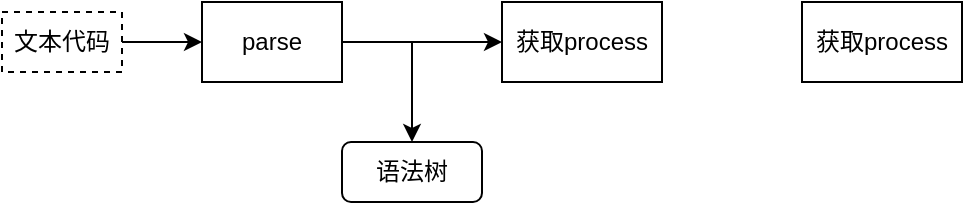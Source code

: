 <mxfile>
    <diagram id="yCWZpwD8q2c5lO05quML" name="Page-1">
        <mxGraphModel dx="781" dy="575" grid="1" gridSize="10" guides="1" tooltips="1" connect="1" arrows="1" fold="1" page="1" pageScale="1" pageWidth="1169" pageHeight="827" math="0" shadow="0">
            <root>
                <mxCell id="0"/>
                <mxCell id="1" parent="0"/>
                <mxCell id="7" value="" style="edgeStyle=none;html=1;" edge="1" parent="1" source="2" target="6">
                    <mxGeometry relative="1" as="geometry"/>
                </mxCell>
                <mxCell id="8" style="edgeStyle=orthogonalEdgeStyle;html=1;exitX=1;exitY=0.5;exitDx=0;exitDy=0;entryX=0.5;entryY=0;entryDx=0;entryDy=0;rounded=0;" edge="1" parent="1" source="2" target="5">
                    <mxGeometry relative="1" as="geometry"/>
                </mxCell>
                <mxCell id="2" value="parse" style="rounded=0;whiteSpace=wrap;html=1;fillColor=none;strokeColor=default;" vertex="1" parent="1">
                    <mxGeometry x="250" y="220" width="70" height="40" as="geometry"/>
                </mxCell>
                <mxCell id="4" value="" style="edgeStyle=none;html=1;" edge="1" parent="1" source="3" target="2">
                    <mxGeometry relative="1" as="geometry"/>
                </mxCell>
                <mxCell id="3" value="文本代码" style="text;html=1;strokeColor=default;fillColor=none;align=center;verticalAlign=middle;whiteSpace=wrap;rounded=0;dashed=1;" vertex="1" parent="1">
                    <mxGeometry x="150" y="225" width="60" height="30" as="geometry"/>
                </mxCell>
                <mxCell id="5" value="语法树" style="rounded=1;whiteSpace=wrap;html=1;strokeColor=default;fillColor=none;" vertex="1" parent="1">
                    <mxGeometry x="320" y="290" width="70" height="30" as="geometry"/>
                </mxCell>
                <mxCell id="6" value="获取process" style="rounded=0;whiteSpace=wrap;html=1;fillColor=none;strokeColor=default;" vertex="1" parent="1">
                    <mxGeometry x="400" y="220" width="80" height="40" as="geometry"/>
                </mxCell>
                <mxCell id="9" value="获取process" style="rounded=0;whiteSpace=wrap;html=1;fillColor=none;strokeColor=default;" vertex="1" parent="1">
                    <mxGeometry x="550" y="220" width="80" height="40" as="geometry"/>
                </mxCell>
            </root>
        </mxGraphModel>
    </diagram>
</mxfile>